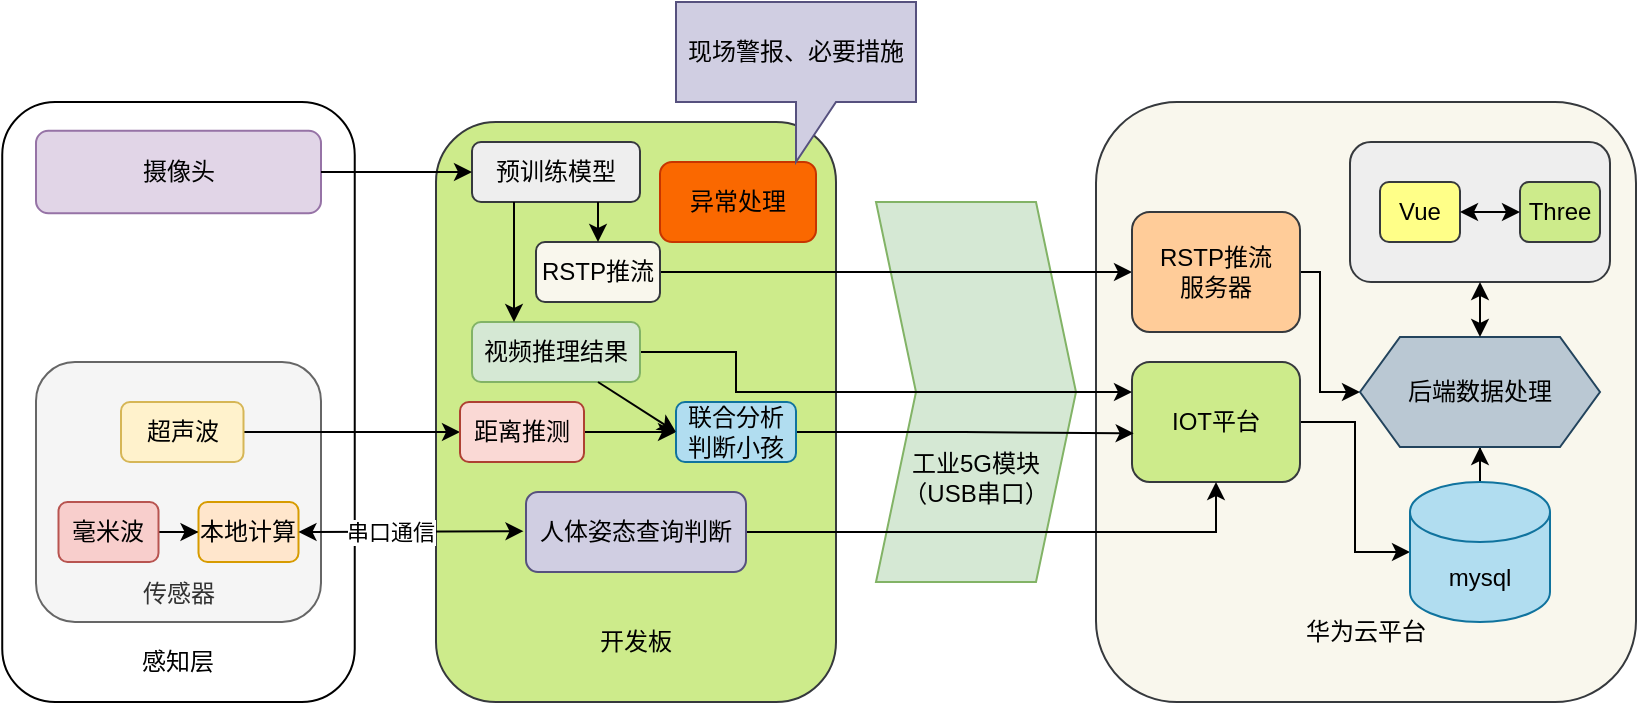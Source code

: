 <mxfile version="21.7.1" type="github">
  <diagram id="C5RBs43oDa-KdzZeNtuy" name="Page-1">
    <mxGraphModel dx="833" dy="393" grid="1" gridSize="10" guides="1" tooltips="1" connect="1" arrows="1" fold="1" page="1" pageScale="1" pageWidth="827" pageHeight="1169" math="0" shadow="0">
      <root>
        <mxCell id="WIyWlLk6GJQsqaUBKTNV-0" />
        <mxCell id="WIyWlLk6GJQsqaUBKTNV-1" parent="WIyWlLk6GJQsqaUBKTNV-0" />
        <mxCell id="5fcDJ9BJbWyk9KCKupC0-70" value="&lt;br&gt;&lt;br&gt;&lt;br&gt;&lt;br&gt;&lt;br&gt;&lt;br&gt;&lt;br&gt;&lt;br&gt;&lt;br&gt;&lt;br&gt;&lt;br&gt;&lt;br&gt;&lt;br&gt;&lt;br&gt;&lt;br&gt;&lt;br&gt;&lt;br&gt;&lt;br&gt;感知层" style="rounded=1;whiteSpace=wrap;html=1;" vertex="1" parent="WIyWlLk6GJQsqaUBKTNV-1">
          <mxGeometry x="123.12" y="190" width="176.25" height="300" as="geometry" />
        </mxCell>
        <mxCell id="5fcDJ9BJbWyk9KCKupC0-43" value="&lt;br&gt;&lt;br&gt;&lt;br&gt;&lt;br&gt;&lt;br&gt;&lt;br&gt;工业5G模块&lt;br&gt;（USB串口）" style="shape=step;perimeter=stepPerimeter;whiteSpace=wrap;html=1;fixedSize=1;fillColor=#d5e8d4;strokeColor=#82b366;" vertex="1" parent="WIyWlLk6GJQsqaUBKTNV-1">
          <mxGeometry x="560" y="240.01" width="100" height="189.99" as="geometry" />
        </mxCell>
        <mxCell id="5fcDJ9BJbWyk9KCKupC0-1" value="摄像头" style="rounded=1;whiteSpace=wrap;html=1;fillColor=#e1d5e7;strokeColor=#9673a6;" vertex="1" parent="WIyWlLk6GJQsqaUBKTNV-1">
          <mxGeometry x="140" y="204.38" width="142.5" height="41.25" as="geometry" />
        </mxCell>
        <mxCell id="5fcDJ9BJbWyk9KCKupC0-12" value="&lt;br&gt;&lt;br&gt;&lt;br&gt;&lt;br&gt;&lt;br&gt;&lt;br&gt;&lt;br&gt;传感器" style="rounded=1;whiteSpace=wrap;html=1;fillColor=#f5f5f5;fontColor=#333333;strokeColor=#666666;" vertex="1" parent="WIyWlLk6GJQsqaUBKTNV-1">
          <mxGeometry x="140" y="320" width="142.5" height="130" as="geometry" />
        </mxCell>
        <mxCell id="5fcDJ9BJbWyk9KCKupC0-38" style="edgeStyle=orthogonalEdgeStyle;rounded=0;orthogonalLoop=1;jettySize=auto;html=1;entryX=0;entryY=0.5;entryDx=0;entryDy=0;" edge="1" parent="WIyWlLk6GJQsqaUBKTNV-1" source="5fcDJ9BJbWyk9KCKupC0-2" target="5fcDJ9BJbWyk9KCKupC0-37">
          <mxGeometry relative="1" as="geometry" />
        </mxCell>
        <mxCell id="5fcDJ9BJbWyk9KCKupC0-2" value="毫米波" style="rounded=1;whiteSpace=wrap;html=1;fillColor=#f8cecc;strokeColor=#b85450;" vertex="1" parent="WIyWlLk6GJQsqaUBKTNV-1">
          <mxGeometry x="151.25" y="390" width="50" height="30" as="geometry" />
        </mxCell>
        <mxCell id="5fcDJ9BJbWyk9KCKupC0-3" value="&lt;br&gt;&lt;br&gt;&lt;br&gt;&lt;br&gt;&lt;br&gt;&lt;br&gt;&lt;br&gt;&lt;br&gt;&lt;br&gt;&lt;br&gt;&lt;br&gt;&lt;br&gt;&lt;br&gt;&lt;br&gt;&lt;br&gt;&lt;br&gt;开发板" style="rounded=1;whiteSpace=wrap;html=1;fillColor=#cdeb8b;strokeColor=#36393d;" vertex="1" parent="WIyWlLk6GJQsqaUBKTNV-1">
          <mxGeometry x="340" y="200" width="200" height="290" as="geometry" />
        </mxCell>
        <mxCell id="5fcDJ9BJbWyk9KCKupC0-6" value="&lt;br&gt;&lt;br&gt;&lt;br&gt;&lt;br&gt;&lt;br&gt;&lt;br&gt;&lt;br&gt;&lt;br&gt;&lt;br&gt;&lt;br&gt;&lt;br&gt;&lt;br&gt;&lt;br&gt;&lt;br&gt;&lt;br&gt;&lt;br&gt;华为云平台" style="rounded=1;whiteSpace=wrap;html=1;fillColor=#f9f7ed;strokeColor=#36393d;" vertex="1" parent="WIyWlLk6GJQsqaUBKTNV-1">
          <mxGeometry x="670" y="190" width="270" height="300" as="geometry" />
        </mxCell>
        <mxCell id="5fcDJ9BJbWyk9KCKupC0-13" value="预训练模型" style="rounded=1;whiteSpace=wrap;html=1;fillColor=#eeeeee;strokeColor=#36393d;" vertex="1" parent="WIyWlLk6GJQsqaUBKTNV-1">
          <mxGeometry x="358" y="210.01" width="84" height="30" as="geometry" />
        </mxCell>
        <mxCell id="5fcDJ9BJbWyk9KCKupC0-19" style="edgeStyle=orthogonalEdgeStyle;rounded=0;orthogonalLoop=1;jettySize=auto;html=1;" edge="1" parent="WIyWlLk6GJQsqaUBKTNV-1" source="5fcDJ9BJbWyk9KCKupC0-15" target="5fcDJ9BJbWyk9KCKupC0-17">
          <mxGeometry relative="1" as="geometry" />
        </mxCell>
        <mxCell id="5fcDJ9BJbWyk9KCKupC0-15" value="RSTP推流" style="rounded=1;whiteSpace=wrap;html=1;fillColor=#f9f7ed;strokeColor=#36393d;" vertex="1" parent="WIyWlLk6GJQsqaUBKTNV-1">
          <mxGeometry x="390" y="260" width="62" height="30" as="geometry" />
        </mxCell>
        <mxCell id="5fcDJ9BJbWyk9KCKupC0-60" style="edgeStyle=orthogonalEdgeStyle;rounded=0;orthogonalLoop=1;jettySize=auto;html=1;entryX=0;entryY=0.5;entryDx=0;entryDy=0;" edge="1" parent="WIyWlLk6GJQsqaUBKTNV-1" source="5fcDJ9BJbWyk9KCKupC0-17" target="5fcDJ9BJbWyk9KCKupC0-58">
          <mxGeometry relative="1" as="geometry">
            <Array as="points">
              <mxPoint x="782" y="275" />
              <mxPoint x="782" y="335" />
            </Array>
          </mxGeometry>
        </mxCell>
        <mxCell id="5fcDJ9BJbWyk9KCKupC0-17" value="RSTP推流&lt;br&gt;服务器" style="rounded=1;whiteSpace=wrap;html=1;fillColor=#ffcc99;strokeColor=#36393d;" vertex="1" parent="WIyWlLk6GJQsqaUBKTNV-1">
          <mxGeometry x="688" y="245" width="84" height="60" as="geometry" />
        </mxCell>
        <mxCell id="5fcDJ9BJbWyk9KCKupC0-57" style="edgeStyle=orthogonalEdgeStyle;rounded=0;orthogonalLoop=1;jettySize=auto;html=1;entryX=0;entryY=0.5;entryDx=0;entryDy=0;entryPerimeter=0;" edge="1" parent="WIyWlLk6GJQsqaUBKTNV-1" source="5fcDJ9BJbWyk9KCKupC0-18" target="5fcDJ9BJbWyk9KCKupC0-56">
          <mxGeometry relative="1" as="geometry">
            <Array as="points" />
          </mxGeometry>
        </mxCell>
        <mxCell id="5fcDJ9BJbWyk9KCKupC0-18" value="IOT平台" style="rounded=1;whiteSpace=wrap;html=1;fillColor=#cdeb8b;strokeColor=#36393d;" vertex="1" parent="WIyWlLk6GJQsqaUBKTNV-1">
          <mxGeometry x="688" y="320" width="84" height="60" as="geometry" />
        </mxCell>
        <mxCell id="5fcDJ9BJbWyk9KCKupC0-25" style="edgeStyle=orthogonalEdgeStyle;rounded=0;orthogonalLoop=1;jettySize=auto;html=1;entryX=0;entryY=0.25;entryDx=0;entryDy=0;" edge="1" parent="WIyWlLk6GJQsqaUBKTNV-1" source="5fcDJ9BJbWyk9KCKupC0-20" target="5fcDJ9BJbWyk9KCKupC0-18">
          <mxGeometry relative="1" as="geometry">
            <Array as="points">
              <mxPoint x="490" y="315" />
              <mxPoint x="490" y="335" />
            </Array>
          </mxGeometry>
        </mxCell>
        <mxCell id="5fcDJ9BJbWyk9KCKupC0-20" value="视频推理结果" style="rounded=1;whiteSpace=wrap;html=1;fillColor=#d5e8d4;strokeColor=#82b366;" vertex="1" parent="WIyWlLk6GJQsqaUBKTNV-1">
          <mxGeometry x="358" y="300" width="84" height="30" as="geometry" />
        </mxCell>
        <mxCell id="5fcDJ9BJbWyk9KCKupC0-23" value="" style="endArrow=classic;html=1;rounded=0;entryX=0.25;entryY=0;entryDx=0;entryDy=0;exitX=0.25;exitY=1;exitDx=0;exitDy=0;" edge="1" parent="WIyWlLk6GJQsqaUBKTNV-1" source="5fcDJ9BJbWyk9KCKupC0-13" target="5fcDJ9BJbWyk9KCKupC0-20">
          <mxGeometry width="50" height="50" relative="1" as="geometry">
            <mxPoint x="370" y="240" as="sourcePoint" />
            <mxPoint x="420" y="190" as="targetPoint" />
          </mxGeometry>
        </mxCell>
        <mxCell id="5fcDJ9BJbWyk9KCKupC0-24" value="" style="endArrow=classic;html=1;rounded=0;exitX=0.75;exitY=1;exitDx=0;exitDy=0;entryX=0.5;entryY=0;entryDx=0;entryDy=0;" edge="1" parent="WIyWlLk6GJQsqaUBKTNV-1" source="5fcDJ9BJbWyk9KCKupC0-13" target="5fcDJ9BJbWyk9KCKupC0-15">
          <mxGeometry width="50" height="50" relative="1" as="geometry">
            <mxPoint x="340" y="330" as="sourcePoint" />
            <mxPoint x="390" y="280" as="targetPoint" />
          </mxGeometry>
        </mxCell>
        <mxCell id="5fcDJ9BJbWyk9KCKupC0-30" style="edgeStyle=orthogonalEdgeStyle;rounded=0;orthogonalLoop=1;jettySize=auto;html=1;entryX=0;entryY=0.5;entryDx=0;entryDy=0;" edge="1" parent="WIyWlLk6GJQsqaUBKTNV-1" source="5fcDJ9BJbWyk9KCKupC0-26" target="5fcDJ9BJbWyk9KCKupC0-28">
          <mxGeometry relative="1" as="geometry" />
        </mxCell>
        <mxCell id="5fcDJ9BJbWyk9KCKupC0-26" value="超声波" style="rounded=1;whiteSpace=wrap;html=1;fillColor=#fff2cc;strokeColor=#d6b656;" vertex="1" parent="WIyWlLk6GJQsqaUBKTNV-1">
          <mxGeometry x="182.5" y="340" width="61.25" height="30" as="geometry" />
        </mxCell>
        <mxCell id="5fcDJ9BJbWyk9KCKupC0-33" style="edgeStyle=orthogonalEdgeStyle;rounded=0;orthogonalLoop=1;jettySize=auto;html=1;entryX=0;entryY=0.5;entryDx=0;entryDy=0;" edge="1" parent="WIyWlLk6GJQsqaUBKTNV-1" source="5fcDJ9BJbWyk9KCKupC0-28" target="5fcDJ9BJbWyk9KCKupC0-31">
          <mxGeometry relative="1" as="geometry" />
        </mxCell>
        <mxCell id="5fcDJ9BJbWyk9KCKupC0-28" value="距离推测" style="rounded=1;whiteSpace=wrap;html=1;fillColor=#fad9d5;strokeColor=#ae4132;" vertex="1" parent="WIyWlLk6GJQsqaUBKTNV-1">
          <mxGeometry x="352" y="340" width="62" height="30" as="geometry" />
        </mxCell>
        <mxCell id="5fcDJ9BJbWyk9KCKupC0-35" style="edgeStyle=orthogonalEdgeStyle;rounded=0;orthogonalLoop=1;jettySize=auto;html=1;entryX=0.01;entryY=0.594;entryDx=0;entryDy=0;entryPerimeter=0;" edge="1" parent="WIyWlLk6GJQsqaUBKTNV-1" source="5fcDJ9BJbWyk9KCKupC0-31" target="5fcDJ9BJbWyk9KCKupC0-18">
          <mxGeometry relative="1" as="geometry" />
        </mxCell>
        <mxCell id="5fcDJ9BJbWyk9KCKupC0-31" value="联合分析判断小孩" style="rounded=1;whiteSpace=wrap;html=1;fillColor=#b1ddf0;strokeColor=#10739e;" vertex="1" parent="WIyWlLk6GJQsqaUBKTNV-1">
          <mxGeometry x="460" y="340" width="60" height="30" as="geometry" />
        </mxCell>
        <mxCell id="5fcDJ9BJbWyk9KCKupC0-34" value="" style="endArrow=classic;html=1;rounded=0;exitX=0.75;exitY=1;exitDx=0;exitDy=0;entryX=0;entryY=0.5;entryDx=0;entryDy=0;" edge="1" parent="WIyWlLk6GJQsqaUBKTNV-1" source="5fcDJ9BJbWyk9KCKupC0-20" target="5fcDJ9BJbWyk9KCKupC0-31">
          <mxGeometry width="50" height="50" relative="1" as="geometry">
            <mxPoint x="350" y="390" as="sourcePoint" />
            <mxPoint x="421" y="350" as="targetPoint" />
          </mxGeometry>
        </mxCell>
        <mxCell id="5fcDJ9BJbWyk9KCKupC0-37" value="本地计算" style="rounded=1;whiteSpace=wrap;html=1;fillColor=#ffe6cc;strokeColor=#d79b00;" vertex="1" parent="WIyWlLk6GJQsqaUBKTNV-1">
          <mxGeometry x="221.25" y="390" width="50" height="30" as="geometry" />
        </mxCell>
        <mxCell id="5fcDJ9BJbWyk9KCKupC0-46" style="edgeStyle=orthogonalEdgeStyle;rounded=0;orthogonalLoop=1;jettySize=auto;html=1;entryX=0.5;entryY=1;entryDx=0;entryDy=0;" edge="1" parent="WIyWlLk6GJQsqaUBKTNV-1" source="5fcDJ9BJbWyk9KCKupC0-39" target="5fcDJ9BJbWyk9KCKupC0-18">
          <mxGeometry relative="1" as="geometry" />
        </mxCell>
        <mxCell id="5fcDJ9BJbWyk9KCKupC0-39" value="人体姿态查询判断" style="rounded=1;whiteSpace=wrap;html=1;fillColor=#d0cee2;strokeColor=#56517e;" vertex="1" parent="WIyWlLk6GJQsqaUBKTNV-1">
          <mxGeometry x="385" y="385" width="110" height="40" as="geometry" />
        </mxCell>
        <mxCell id="5fcDJ9BJbWyk9KCKupC0-40" style="edgeStyle=orthogonalEdgeStyle;rounded=0;orthogonalLoop=1;jettySize=auto;html=1;" edge="1" parent="WIyWlLk6GJQsqaUBKTNV-1" source="5fcDJ9BJbWyk9KCKupC0-1" target="5fcDJ9BJbWyk9KCKupC0-13">
          <mxGeometry relative="1" as="geometry" />
        </mxCell>
        <mxCell id="5fcDJ9BJbWyk9KCKupC0-41" value="" style="endArrow=classic;startArrow=classic;html=1;rounded=0;entryX=0;entryY=0.5;entryDx=0;entryDy=0;exitX=1;exitY=0.5;exitDx=0;exitDy=0;" edge="1" parent="WIyWlLk6GJQsqaUBKTNV-1" source="5fcDJ9BJbWyk9KCKupC0-37">
          <mxGeometry width="50" height="50" relative="1" as="geometry">
            <mxPoint x="280" y="405" as="sourcePoint" />
            <mxPoint x="383.75" y="404.58" as="targetPoint" />
          </mxGeometry>
        </mxCell>
        <mxCell id="5fcDJ9BJbWyk9KCKupC0-42" value="串口通信" style="edgeLabel;html=1;align=center;verticalAlign=middle;resizable=0;points=[];" vertex="1" connectable="0" parent="5fcDJ9BJbWyk9KCKupC0-41">
          <mxGeometry x="0.155" y="-2" relative="1" as="geometry">
            <mxPoint x="-20" y="-2" as="offset" />
          </mxGeometry>
        </mxCell>
        <mxCell id="5fcDJ9BJbWyk9KCKupC0-53" value="异常处理" style="rounded=1;whiteSpace=wrap;html=1;fillColor=#fa6800;strokeColor=#C73500;fontColor=#000000;" vertex="1" parent="WIyWlLk6GJQsqaUBKTNV-1">
          <mxGeometry x="452" y="220" width="78" height="40" as="geometry" />
        </mxCell>
        <mxCell id="5fcDJ9BJbWyk9KCKupC0-54" value="现场警报、必要措施" style="shape=callout;whiteSpace=wrap;html=1;perimeter=calloutPerimeter;fillColor=#d0cee2;strokeColor=#56517e;" vertex="1" parent="WIyWlLk6GJQsqaUBKTNV-1">
          <mxGeometry x="460" y="140" width="120" height="80" as="geometry" />
        </mxCell>
        <mxCell id="5fcDJ9BJbWyk9KCKupC0-59" style="edgeStyle=orthogonalEdgeStyle;rounded=0;orthogonalLoop=1;jettySize=auto;html=1;entryX=0.5;entryY=1;entryDx=0;entryDy=0;" edge="1" parent="WIyWlLk6GJQsqaUBKTNV-1" source="5fcDJ9BJbWyk9KCKupC0-56" target="5fcDJ9BJbWyk9KCKupC0-58">
          <mxGeometry relative="1" as="geometry" />
        </mxCell>
        <mxCell id="5fcDJ9BJbWyk9KCKupC0-56" value="mysql" style="shape=cylinder3;whiteSpace=wrap;html=1;boundedLbl=1;backgroundOutline=1;size=15;fillColor=#b1ddf0;strokeColor=#10739e;" vertex="1" parent="WIyWlLk6GJQsqaUBKTNV-1">
          <mxGeometry x="827" y="380" width="70" height="70" as="geometry" />
        </mxCell>
        <mxCell id="5fcDJ9BJbWyk9KCKupC0-58" value="后端数据处理" style="shape=hexagon;perimeter=hexagonPerimeter2;whiteSpace=wrap;html=1;fixedSize=1;fillColor=#bac8d3;strokeColor=#23445d;" vertex="1" parent="WIyWlLk6GJQsqaUBKTNV-1">
          <mxGeometry x="802" y="307.5" width="120" height="55" as="geometry" />
        </mxCell>
        <mxCell id="5fcDJ9BJbWyk9KCKupC0-67" value="" style="rounded=1;whiteSpace=wrap;html=1;fillColor=#eeeeee;strokeColor=#36393d;" vertex="1" parent="WIyWlLk6GJQsqaUBKTNV-1">
          <mxGeometry x="797" y="210.01" width="130" height="70" as="geometry" />
        </mxCell>
        <mxCell id="5fcDJ9BJbWyk9KCKupC0-63" value="Vue" style="rounded=1;whiteSpace=wrap;html=1;fillColor=#ffff88;strokeColor=#36393d;" vertex="1" parent="WIyWlLk6GJQsqaUBKTNV-1">
          <mxGeometry x="812" y="230" width="40" height="30" as="geometry" />
        </mxCell>
        <mxCell id="5fcDJ9BJbWyk9KCKupC0-64" value="Three" style="rounded=1;whiteSpace=wrap;html=1;fillColor=#cdeb8b;strokeColor=#36393d;" vertex="1" parent="WIyWlLk6GJQsqaUBKTNV-1">
          <mxGeometry x="882" y="230" width="40" height="30" as="geometry" />
        </mxCell>
        <mxCell id="5fcDJ9BJbWyk9KCKupC0-68" value="" style="endArrow=classic;startArrow=classic;html=1;rounded=0;entryX=0;entryY=0.5;entryDx=0;entryDy=0;exitX=1;exitY=0.5;exitDx=0;exitDy=0;" edge="1" parent="WIyWlLk6GJQsqaUBKTNV-1" source="5fcDJ9BJbWyk9KCKupC0-63" target="5fcDJ9BJbWyk9KCKupC0-64">
          <mxGeometry width="50" height="50" relative="1" as="geometry">
            <mxPoint x="560" y="390" as="sourcePoint" />
            <mxPoint x="610" y="340" as="targetPoint" />
          </mxGeometry>
        </mxCell>
        <mxCell id="5fcDJ9BJbWyk9KCKupC0-69" value="" style="endArrow=classic;startArrow=classic;html=1;rounded=0;entryX=0.5;entryY=1;entryDx=0;entryDy=0;exitX=0.5;exitY=0;exitDx=0;exitDy=0;" edge="1" parent="WIyWlLk6GJQsqaUBKTNV-1" source="5fcDJ9BJbWyk9KCKupC0-58" target="5fcDJ9BJbWyk9KCKupC0-67">
          <mxGeometry width="50" height="50" relative="1" as="geometry">
            <mxPoint x="560" y="390" as="sourcePoint" />
            <mxPoint x="610" y="340" as="targetPoint" />
          </mxGeometry>
        </mxCell>
      </root>
    </mxGraphModel>
  </diagram>
</mxfile>

